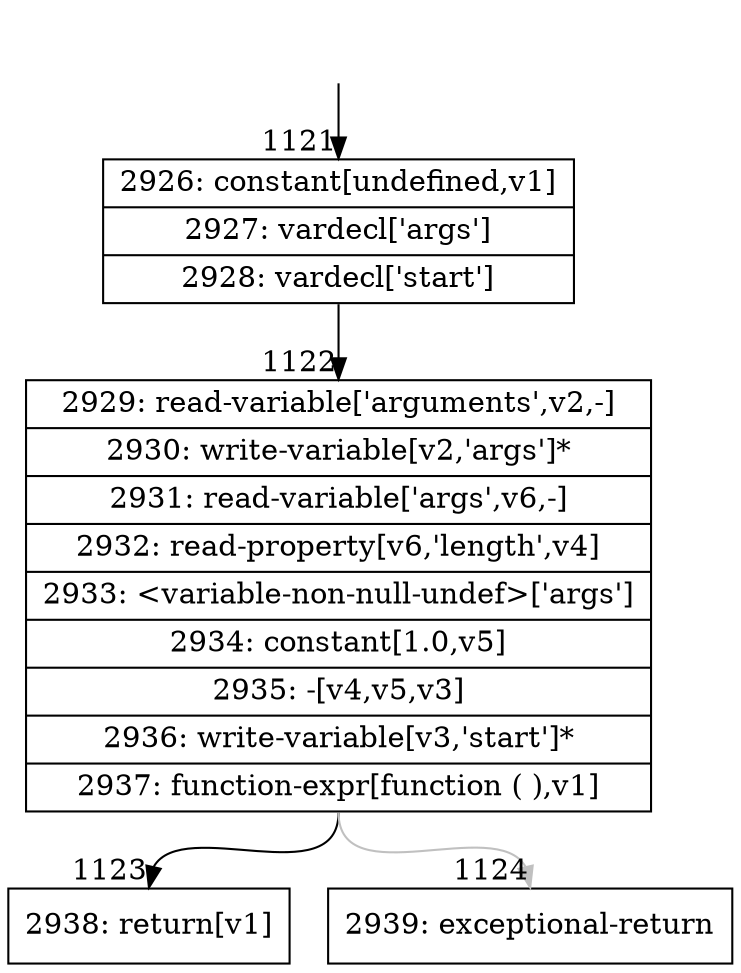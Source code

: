 digraph {
rankdir="TD"
BB_entry95[shape=none,label=""];
BB_entry95 -> BB1121 [tailport=s, headport=n, headlabel="    1121"]
BB1121 [shape=record label="{2926: constant[undefined,v1]|2927: vardecl['args']|2928: vardecl['start']}" ] 
BB1121 -> BB1122 [tailport=s, headport=n, headlabel="      1122"]
BB1122 [shape=record label="{2929: read-variable['arguments',v2,-]|2930: write-variable[v2,'args']*|2931: read-variable['args',v6,-]|2932: read-property[v6,'length',v4]|2933: \<variable-non-null-undef\>['args']|2934: constant[1.0,v5]|2935: -[v4,v5,v3]|2936: write-variable[v3,'start']*|2937: function-expr[function ( ),v1]}" ] 
BB1122 -> BB1123 [tailport=s, headport=n, headlabel="      1123"]
BB1122 -> BB1124 [tailport=s, headport=n, color=gray, headlabel="      1124"]
BB1123 [shape=record label="{2938: return[v1]}" ] 
BB1124 [shape=record label="{2939: exceptional-return}" ] 
//#$~ 872
}
